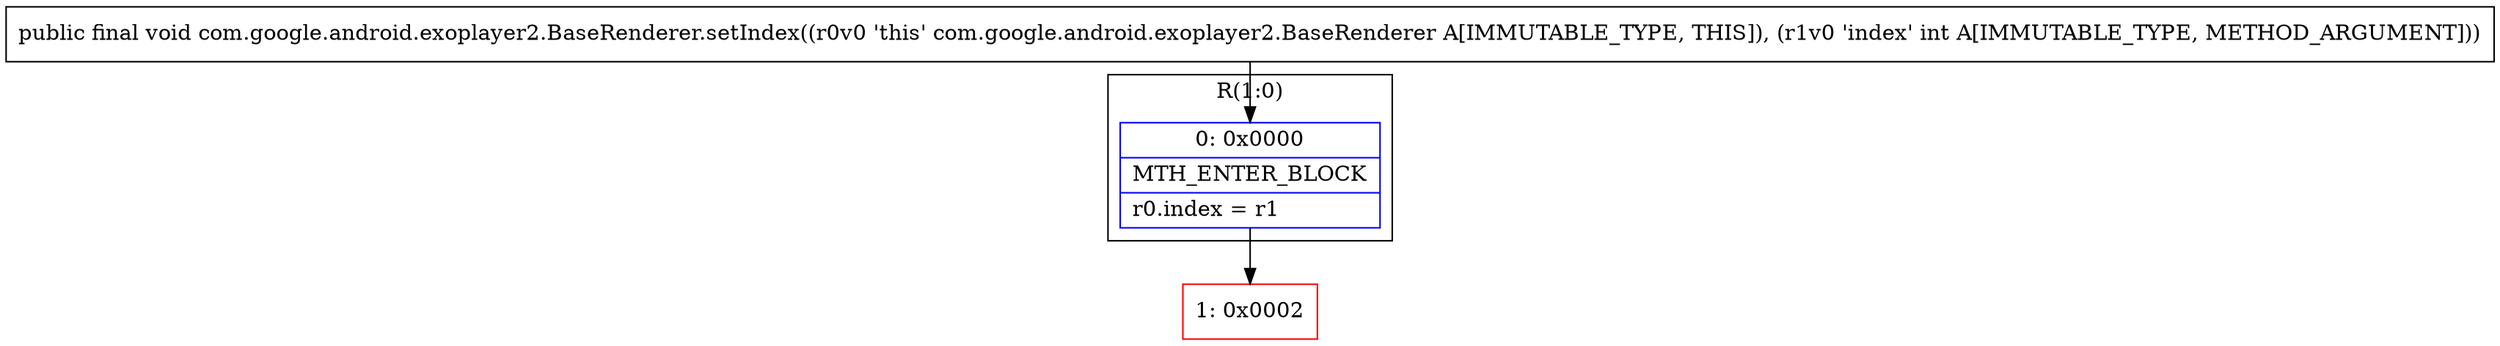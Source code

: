 digraph "CFG forcom.google.android.exoplayer2.BaseRenderer.setIndex(I)V" {
subgraph cluster_Region_558620912 {
label = "R(1:0)";
node [shape=record,color=blue];
Node_0 [shape=record,label="{0\:\ 0x0000|MTH_ENTER_BLOCK\l|r0.index = r1\l}"];
}
Node_1 [shape=record,color=red,label="{1\:\ 0x0002}"];
MethodNode[shape=record,label="{public final void com.google.android.exoplayer2.BaseRenderer.setIndex((r0v0 'this' com.google.android.exoplayer2.BaseRenderer A[IMMUTABLE_TYPE, THIS]), (r1v0 'index' int A[IMMUTABLE_TYPE, METHOD_ARGUMENT])) }"];
MethodNode -> Node_0;
Node_0 -> Node_1;
}

